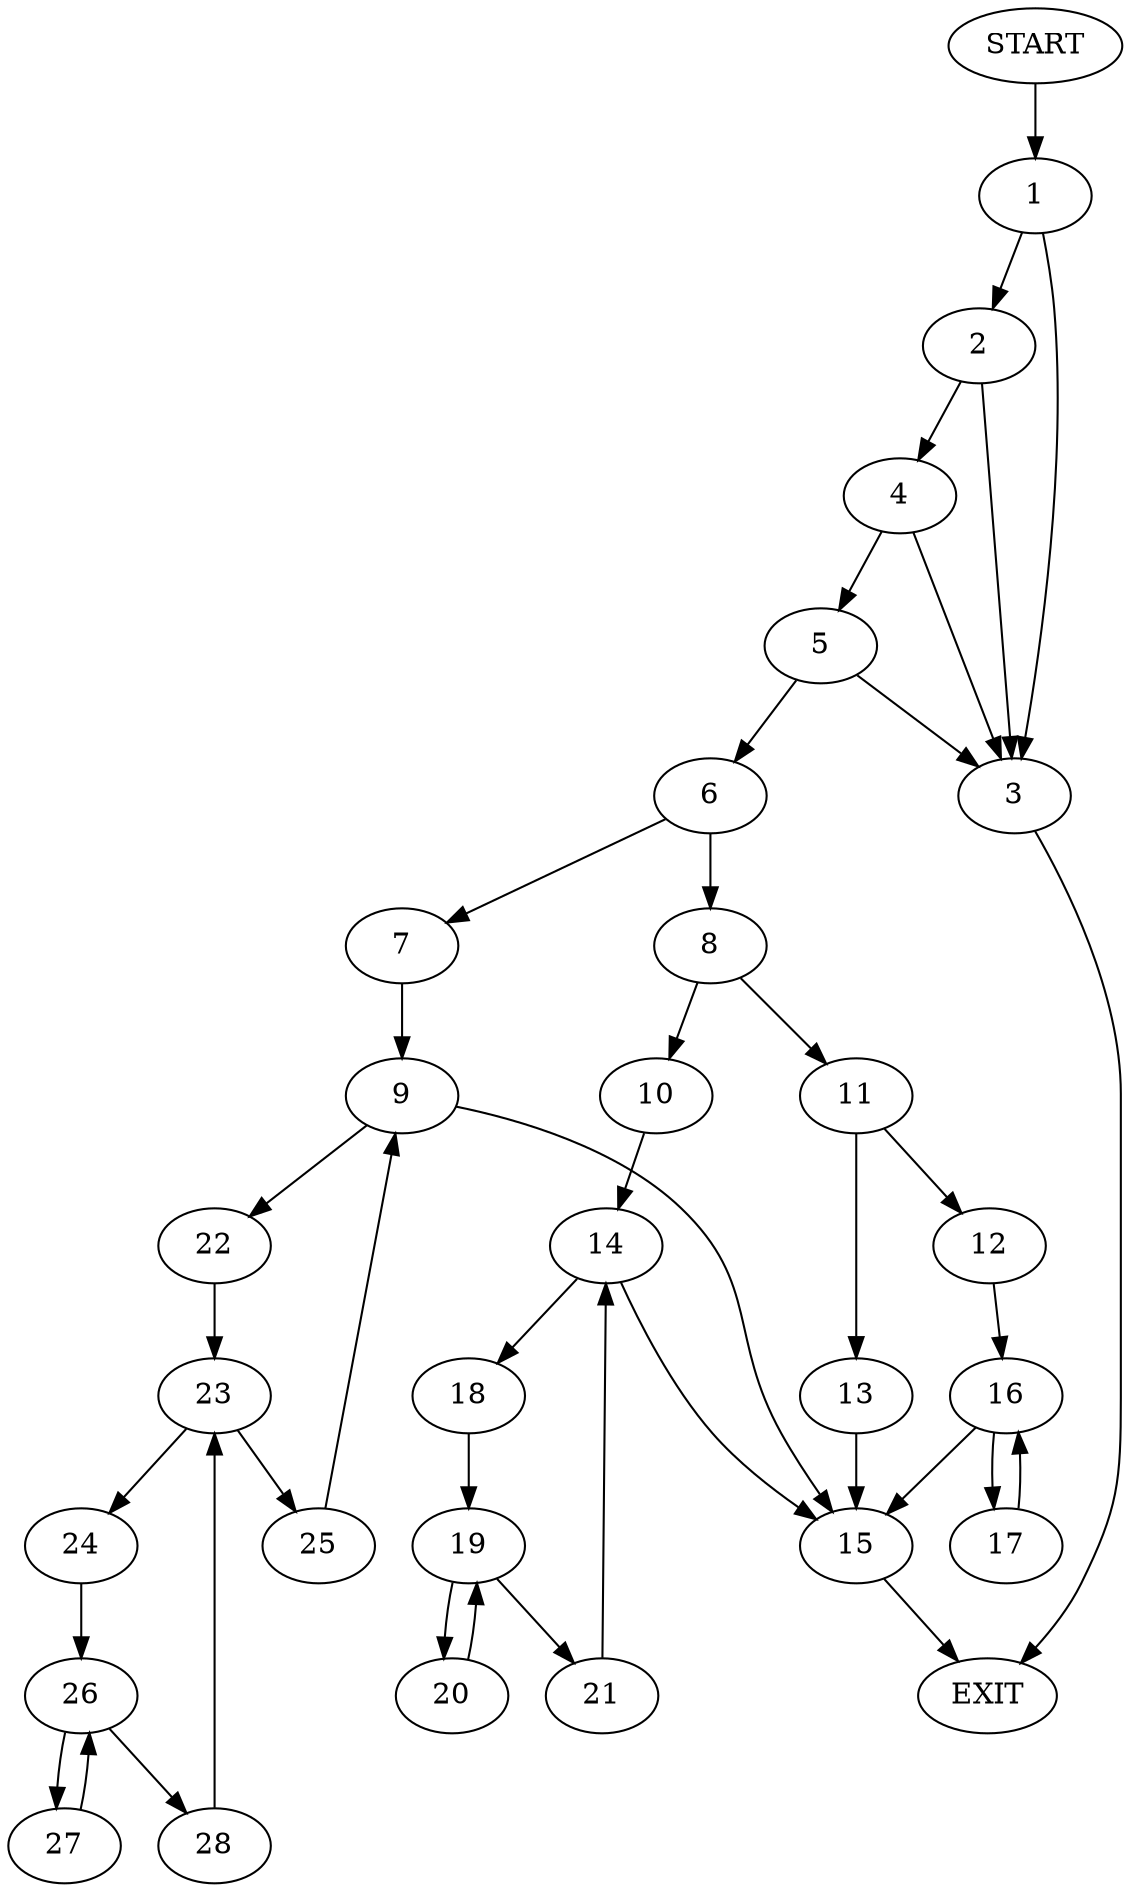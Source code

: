 digraph {
0 [label="START"]
29 [label="EXIT"]
0 -> 1
1 -> 2
1 -> 3
2 -> 4
2 -> 3
3 -> 29
4 -> 3
4 -> 5
5 -> 6
5 -> 3
6 -> 7
6 -> 8
7 -> 9
8 -> 10
8 -> 11
11 -> 12
11 -> 13
10 -> 14
13 -> 15
12 -> 16
15 -> 29
16 -> 17
16 -> 15
17 -> 16
14 -> 15
14 -> 18
18 -> 19
19 -> 20
19 -> 21
21 -> 14
20 -> 19
9 -> 15
9 -> 22
22 -> 23
23 -> 24
23 -> 25
25 -> 9
24 -> 26
26 -> 27
26 -> 28
28 -> 23
27 -> 26
}
